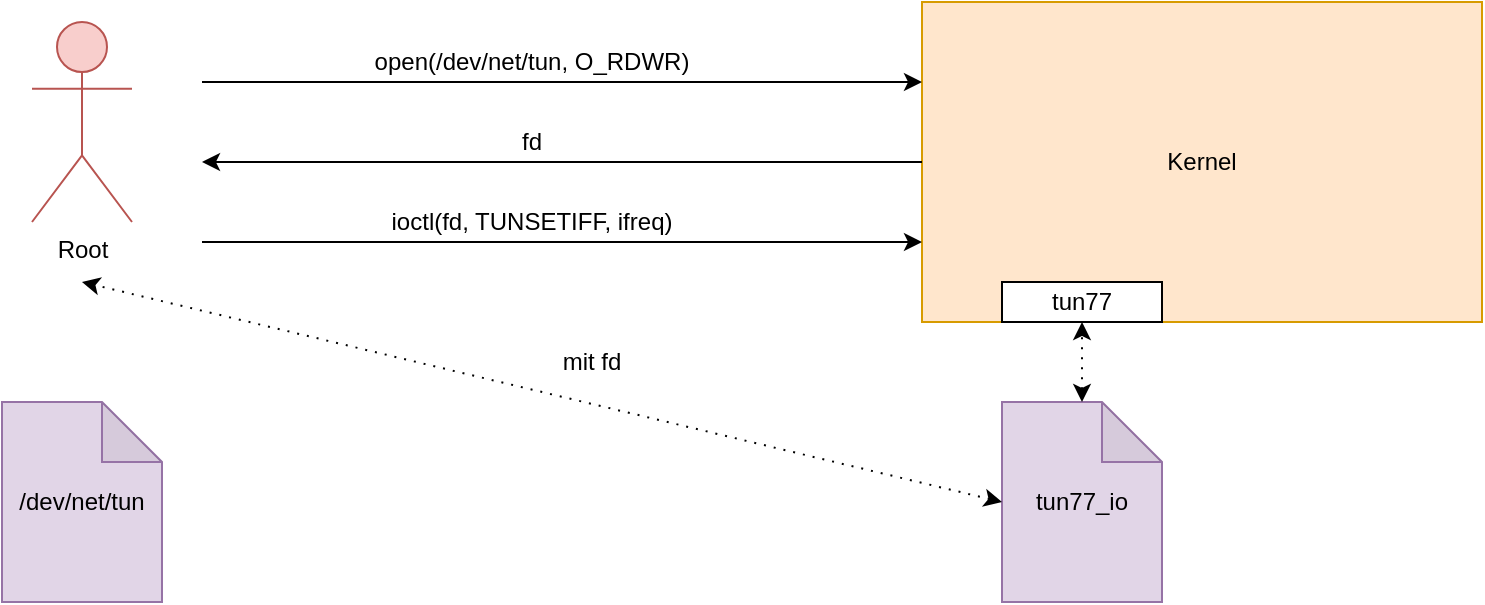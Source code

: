 <mxfile version="13.1.3" type="device"><diagram id="h9tFcvzxBompSbtfR9Ze" name="Page-1"><mxGraphModel dx="1419" dy="719" grid="1" gridSize="10" guides="1" tooltips="1" connect="1" arrows="1" fold="1" page="1" pageScale="1" pageWidth="1169" pageHeight="827" math="0" shadow="0"><root><mxCell id="0"/><mxCell id="1" parent="0"/><mxCell id="hZGFEkiyzDQZHglJ71QN-1" value="Root" style="shape=umlActor;verticalLabelPosition=bottom;labelBackgroundColor=#ffffff;verticalAlign=top;html=1;outlineConnect=0;fillColor=#f8cecc;strokeColor=#b85450;" vertex="1" parent="1"><mxGeometry x="195" y="170" width="50" height="100" as="geometry"/></mxCell><mxCell id="hZGFEkiyzDQZHglJ71QN-4" value="Kernel" style="rounded=0;whiteSpace=wrap;html=1;fillColor=#ffe6cc;strokeColor=#d79b00;" vertex="1" parent="1"><mxGeometry x="640" y="160" width="280" height="160" as="geometry"/></mxCell><mxCell id="hZGFEkiyzDQZHglJ71QN-5" value="" style="endArrow=classic;html=1;entryX=0;entryY=0.25;entryDx=0;entryDy=0;" edge="1" parent="1" target="hZGFEkiyzDQZHglJ71QN-4"><mxGeometry width="50" height="50" relative="1" as="geometry"><mxPoint x="280" y="200" as="sourcePoint"/><mxPoint x="600" y="220" as="targetPoint"/></mxGeometry></mxCell><mxCell id="hZGFEkiyzDQZHglJ71QN-6" value="open(/dev/net/tun, O_RDWR)" style="text;html=1;strokeColor=none;fillColor=none;align=center;verticalAlign=middle;whiteSpace=wrap;rounded=0;rotation=0;" vertex="1" parent="1"><mxGeometry x="330" y="180" width="230" height="20" as="geometry"/></mxCell><mxCell id="hZGFEkiyzDQZHglJ71QN-7" value="" style="endArrow=classic;html=1;exitX=0;exitY=0.5;exitDx=0;exitDy=0;" edge="1" parent="1" source="hZGFEkiyzDQZHglJ71QN-4"><mxGeometry width="50" height="50" relative="1" as="geometry"><mxPoint x="560" y="460" as="sourcePoint"/><mxPoint x="280" y="240" as="targetPoint"/></mxGeometry></mxCell><mxCell id="hZGFEkiyzDQZHglJ71QN-8" value="fd" style="text;html=1;strokeColor=none;fillColor=none;align=center;verticalAlign=middle;whiteSpace=wrap;rounded=0;" vertex="1" parent="1"><mxGeometry x="425" y="220" width="40" height="20" as="geometry"/></mxCell><mxCell id="hZGFEkiyzDQZHglJ71QN-9" value="" style="endArrow=classic;html=1;entryX=0;entryY=0.75;entryDx=0;entryDy=0;" edge="1" parent="1" target="hZGFEkiyzDQZHglJ71QN-4"><mxGeometry width="50" height="50" relative="1" as="geometry"><mxPoint x="280" y="280" as="sourcePoint"/><mxPoint x="610" y="410" as="targetPoint"/></mxGeometry></mxCell><mxCell id="hZGFEkiyzDQZHglJ71QN-10" value="ioctl(fd, TUNSETIFF, ifreq)" style="text;html=1;strokeColor=none;fillColor=none;align=center;verticalAlign=middle;whiteSpace=wrap;rounded=0;" vertex="1" parent="1"><mxGeometry x="340" y="260" width="210" height="20" as="geometry"/></mxCell><mxCell id="hZGFEkiyzDQZHglJ71QN-12" value="/dev/net/tun" style="shape=note;whiteSpace=wrap;html=1;backgroundOutline=1;darkOpacity=0.05;fillColor=#e1d5e7;strokeColor=#9673a6;" vertex="1" parent="1"><mxGeometry x="180" y="360" width="80" height="100" as="geometry"/></mxCell><mxCell id="hZGFEkiyzDQZHglJ71QN-13" value="tun77" style="rounded=0;whiteSpace=wrap;html=1;" vertex="1" parent="1"><mxGeometry x="680" y="300" width="80" height="20" as="geometry"/></mxCell><mxCell id="hZGFEkiyzDQZHglJ71QN-16" value="tun77_io" style="shape=note;whiteSpace=wrap;html=1;backgroundOutline=1;darkOpacity=0.05;fillColor=#e1d5e7;strokeColor=#9673a6;" vertex="1" parent="1"><mxGeometry x="680" y="360" width="80" height="100" as="geometry"/></mxCell><mxCell id="hZGFEkiyzDQZHglJ71QN-19" value="" style="endArrow=classic;startArrow=classic;html=1;exitX=0;exitY=0.5;exitDx=0;exitDy=0;exitPerimeter=0;dashed=1;dashPattern=1 4;" edge="1" parent="1" source="hZGFEkiyzDQZHglJ71QN-16"><mxGeometry width="50" height="50" relative="1" as="geometry"><mxPoint x="560" y="340" as="sourcePoint"/><mxPoint x="220" y="300" as="targetPoint"/></mxGeometry></mxCell><mxCell id="hZGFEkiyzDQZHglJ71QN-20" value="mit fd" style="text;html=1;strokeColor=none;fillColor=none;align=center;verticalAlign=middle;whiteSpace=wrap;rounded=0;rotation=0;" vertex="1" parent="1"><mxGeometry x="450" y="330" width="50" height="20" as="geometry"/></mxCell><mxCell id="hZGFEkiyzDQZHglJ71QN-21" value="" style="endArrow=classic;startArrow=classic;html=1;dashed=1;dashPattern=1 4;exitX=0.5;exitY=0;exitDx=0;exitDy=0;exitPerimeter=0;entryX=0.5;entryY=1;entryDx=0;entryDy=0;" edge="1" parent="1" source="hZGFEkiyzDQZHglJ71QN-16" target="hZGFEkiyzDQZHglJ71QN-13"><mxGeometry width="50" height="50" relative="1" as="geometry"><mxPoint x="560" y="340" as="sourcePoint"/><mxPoint x="610" y="290" as="targetPoint"/></mxGeometry></mxCell></root></mxGraphModel></diagram></mxfile>